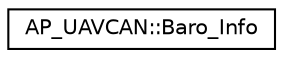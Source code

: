digraph "Graphical Class Hierarchy"
{
 // INTERACTIVE_SVG=YES
  edge [fontname="Helvetica",fontsize="10",labelfontname="Helvetica",labelfontsize="10"];
  node [fontname="Helvetica",fontsize="10",shape=record];
  rankdir="LR";
  Node1 [label="AP_UAVCAN::Baro_Info",height=0.2,width=0.4,color="black", fillcolor="white", style="filled",URL="$structAP__UAVCAN_1_1Baro__Info.html"];
}
